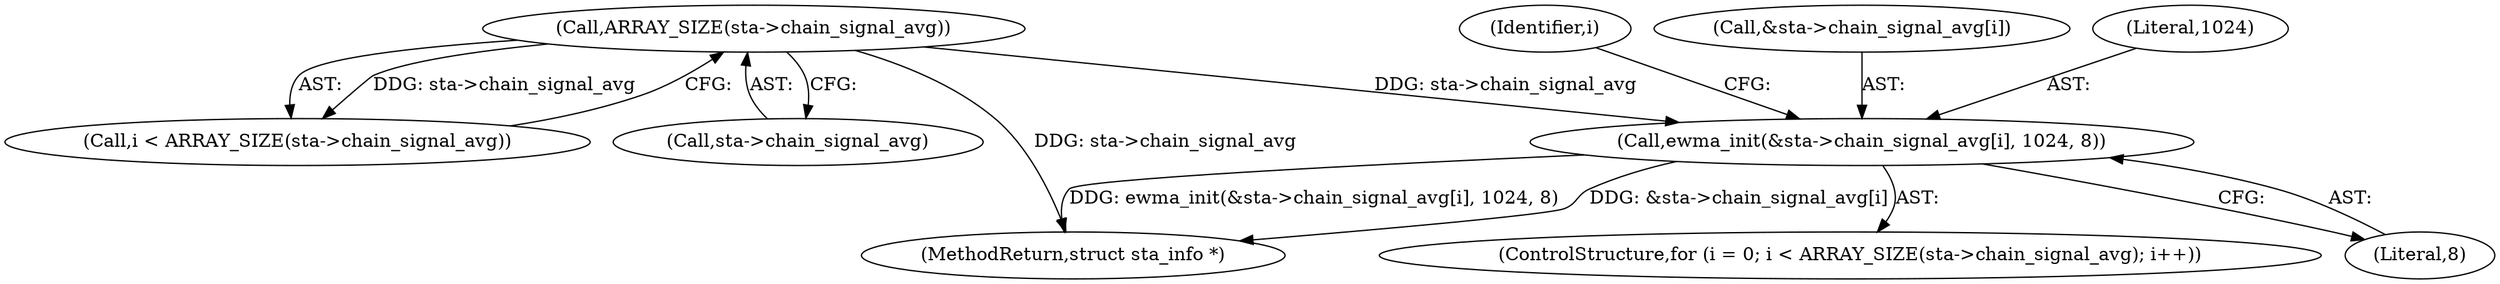 digraph "0_linux_1d147bfa64293b2723c4fec50922168658e613ba_0@array" {
"1000338" [label="(Call,ewma_init(&sta->chain_signal_avg[i], 1024, 8))"];
"1000332" [label="(Call,ARRAY_SIZE(sta->chain_signal_avg))"];
"1000528" [label="(MethodReturn,struct sta_info *)"];
"1000333" [label="(Call,sta->chain_signal_avg)"];
"1000326" [label="(ControlStructure,for (i = 0; i < ARRAY_SIZE(sta->chain_signal_avg); i++))"];
"1000346" [label="(Literal,8)"];
"1000332" [label="(Call,ARRAY_SIZE(sta->chain_signal_avg))"];
"1000337" [label="(Identifier,i)"];
"1000339" [label="(Call,&sta->chain_signal_avg[i])"];
"1000345" [label="(Literal,1024)"];
"1000338" [label="(Call,ewma_init(&sta->chain_signal_avg[i], 1024, 8))"];
"1000330" [label="(Call,i < ARRAY_SIZE(sta->chain_signal_avg))"];
"1000338" -> "1000326"  [label="AST: "];
"1000338" -> "1000346"  [label="CFG: "];
"1000339" -> "1000338"  [label="AST: "];
"1000345" -> "1000338"  [label="AST: "];
"1000346" -> "1000338"  [label="AST: "];
"1000337" -> "1000338"  [label="CFG: "];
"1000338" -> "1000528"  [label="DDG: &sta->chain_signal_avg[i]"];
"1000338" -> "1000528"  [label="DDG: ewma_init(&sta->chain_signal_avg[i], 1024, 8)"];
"1000332" -> "1000338"  [label="DDG: sta->chain_signal_avg"];
"1000332" -> "1000330"  [label="AST: "];
"1000332" -> "1000333"  [label="CFG: "];
"1000333" -> "1000332"  [label="AST: "];
"1000330" -> "1000332"  [label="CFG: "];
"1000332" -> "1000528"  [label="DDG: sta->chain_signal_avg"];
"1000332" -> "1000330"  [label="DDG: sta->chain_signal_avg"];
}
